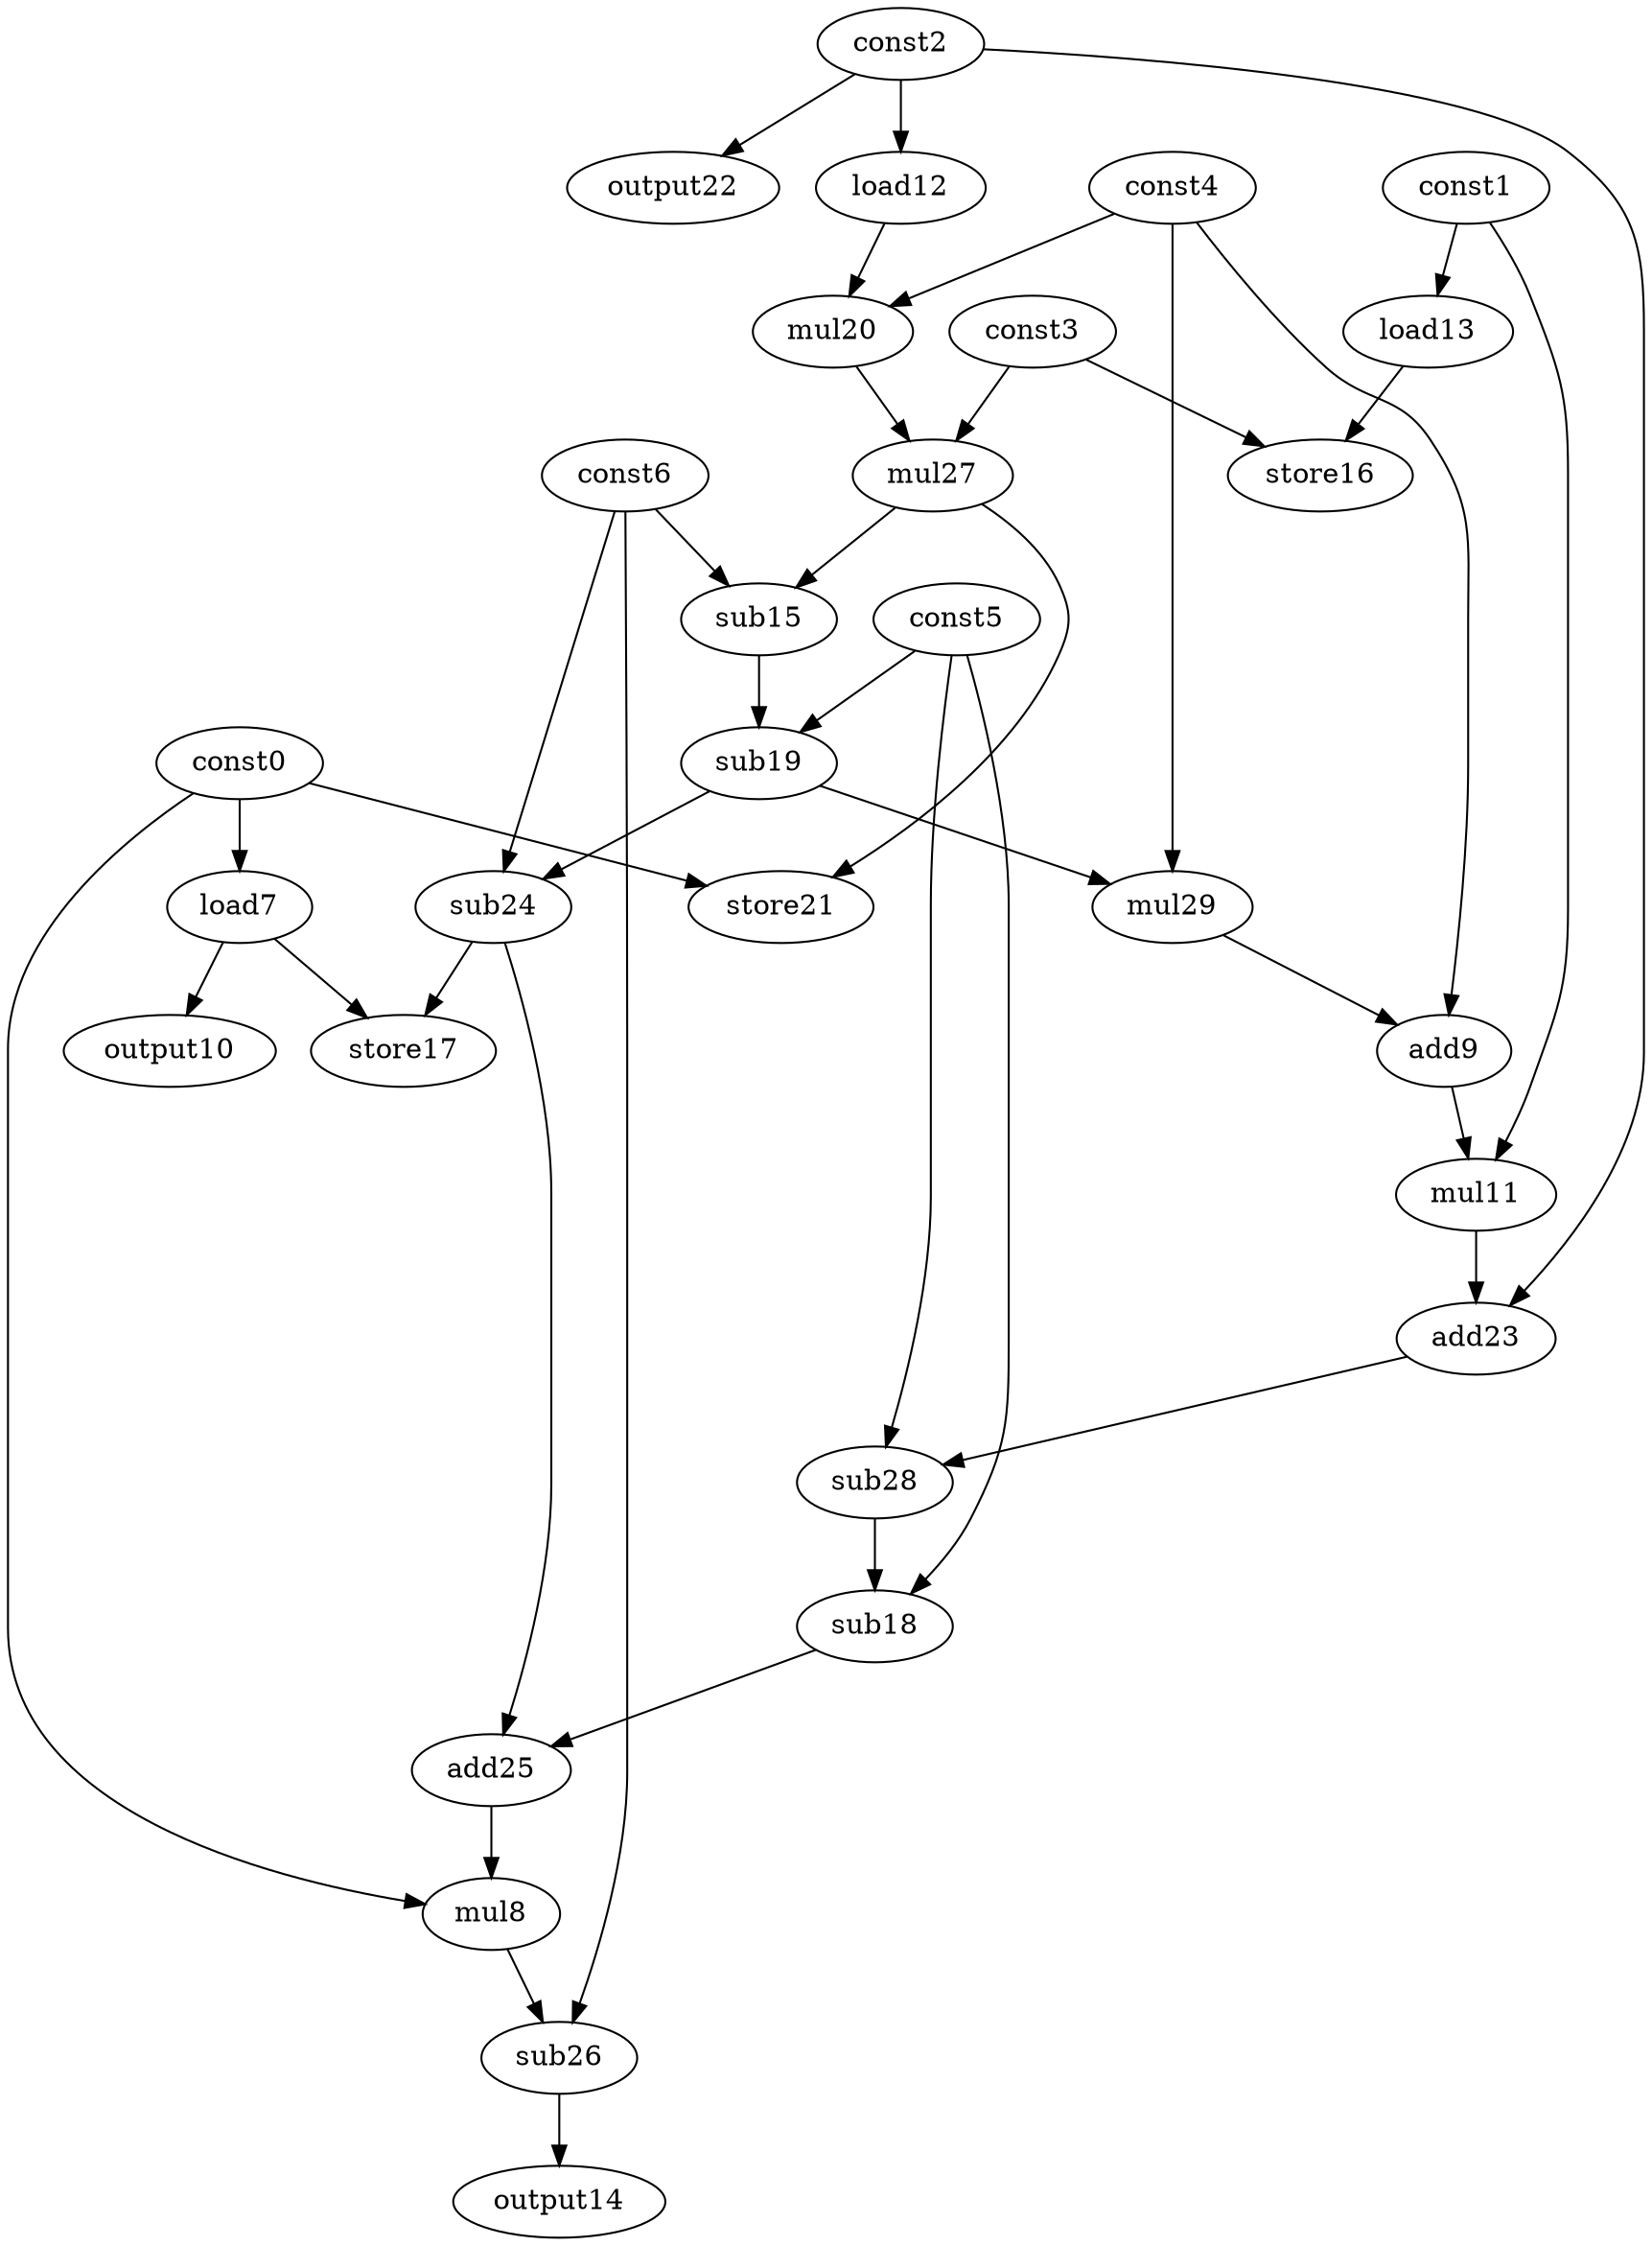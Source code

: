 digraph G { 
const0[opcode=const]; 
const1[opcode=const]; 
const2[opcode=const]; 
const3[opcode=const]; 
const4[opcode=const]; 
const5[opcode=const]; 
const6[opcode=const]; 
load7[opcode=load]; 
mul8[opcode=mul]; 
add9[opcode=add]; 
output10[opcode=output]; 
mul11[opcode=mul]; 
load12[opcode=load]; 
load13[opcode=load]; 
output14[opcode=output]; 
sub15[opcode=sub]; 
store16[opcode=store]; 
store17[opcode=store]; 
sub18[opcode=sub]; 
sub19[opcode=sub]; 
mul20[opcode=mul]; 
store21[opcode=store]; 
output22[opcode=output]; 
add23[opcode=add]; 
sub24[opcode=sub]; 
add25[opcode=add]; 
sub26[opcode=sub]; 
mul27[opcode=mul]; 
sub28[opcode=sub]; 
mul29[opcode=mul]; 
const0->load7[operand=0];
const2->load12[operand=0];
const1->load13[operand=0];
const2->output22[operand=0];
load7->output10[operand=0];
const3->store16[operand=0];
load13->store16[operand=1];
load12->mul20[operand=0];
const4->mul20[operand=1];
const3->mul27[operand=0];
mul20->mul27[operand=1];
mul27->sub15[operand=0];
const6->sub15[operand=1];
const0->store21[operand=0];
mul27->store21[operand=1];
const5->sub19[operand=0];
sub15->sub19[operand=1];
sub19->sub24[operand=0];
const6->sub24[operand=1];
sub19->mul29[operand=0];
const4->mul29[operand=1];
const4->add9[operand=0];
mul29->add9[operand=1];
sub24->store17[operand=0];
load7->store17[operand=1];
const1->mul11[operand=0];
add9->mul11[operand=1];
const2->add23[operand=0];
mul11->add23[operand=1];
const5->sub28[operand=0];
add23->sub28[operand=1];
sub28->sub18[operand=0];
const5->sub18[operand=1];
sub24->add25[operand=0];
sub18->add25[operand=1];
const0->mul8[operand=0];
add25->mul8[operand=1];
mul8->sub26[operand=0];
const6->sub26[operand=1];
sub26->output14[operand=0];
}

